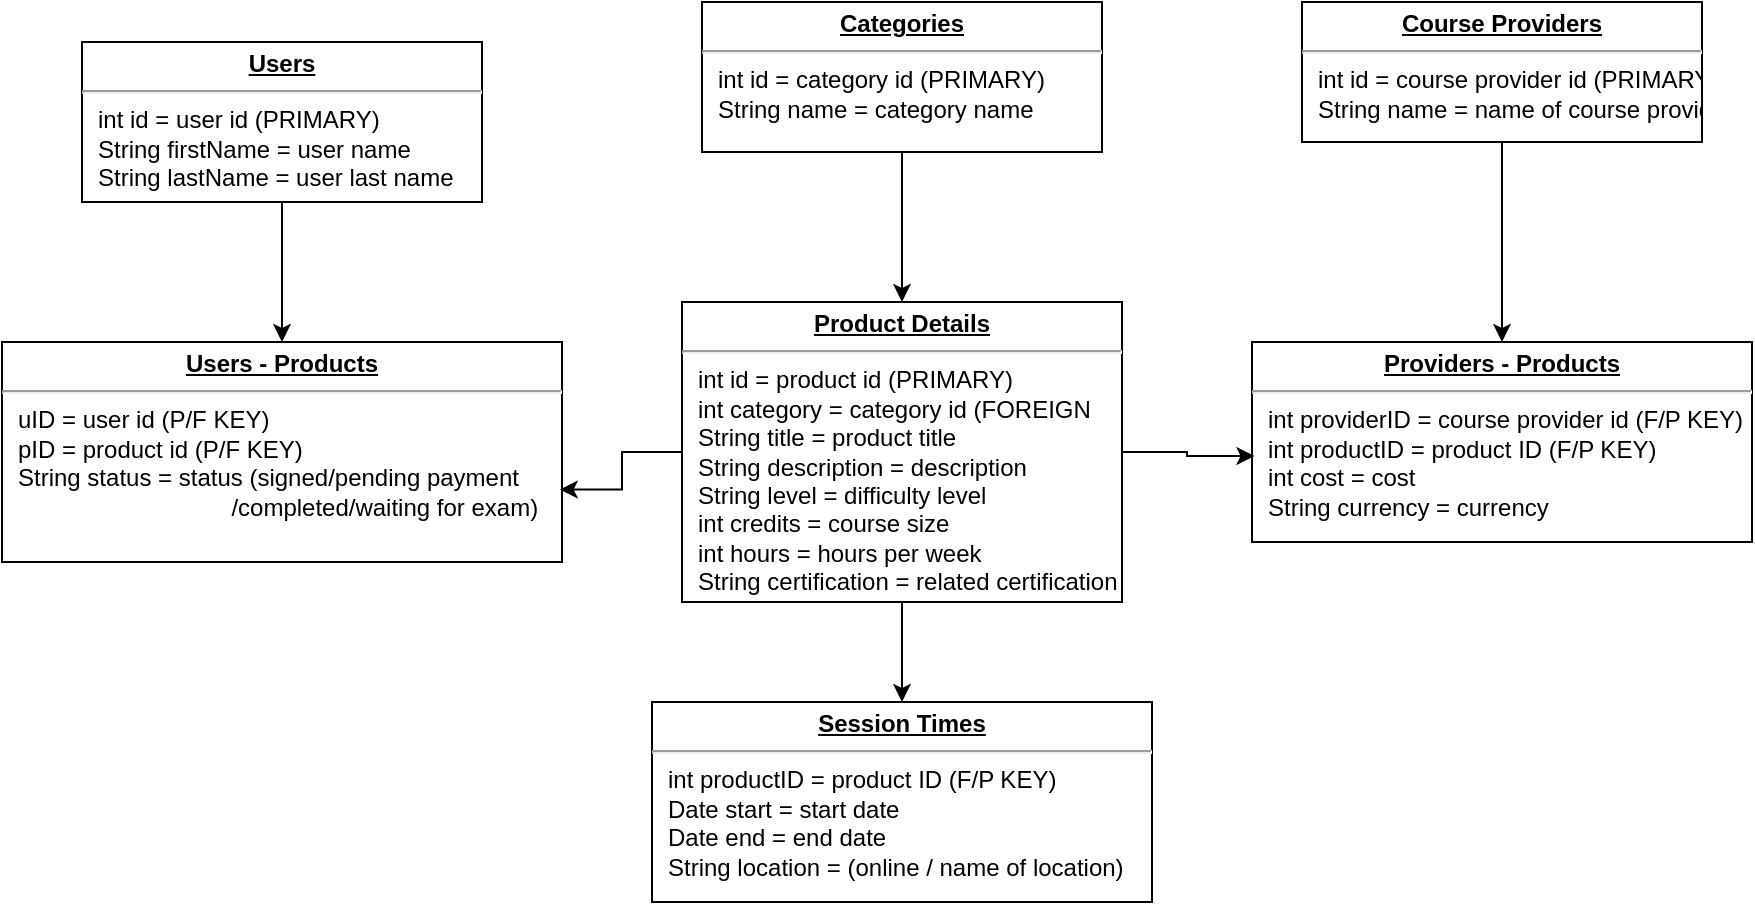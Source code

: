 <mxfile version="23.1.6" type="device">
  <diagram name="Page-1" id="a7904f86-f2b4-8e86-fa97-74104820619b">
    <mxGraphModel dx="882" dy="550" grid="1" gridSize="10" guides="1" tooltips="1" connect="1" arrows="1" fold="1" page="1" pageScale="1" pageWidth="1100" pageHeight="850" background="none" math="0" shadow="0">
      <root>
        <mxCell id="0" />
        <mxCell id="1" parent="0" />
        <mxCell id="RKRS-QyFqfBYLDz8kfuZ-13" style="edgeStyle=orthogonalEdgeStyle;rounded=0;orthogonalLoop=1;jettySize=auto;html=1;entryX=0.5;entryY=0;entryDx=0;entryDy=0;" edge="1" parent="1" source="24794b860abc3c2d-1" target="RKRS-QyFqfBYLDz8kfuZ-3">
          <mxGeometry relative="1" as="geometry" />
        </mxCell>
        <mxCell id="24794b860abc3c2d-1" value="&lt;p style=&quot;margin: 0px ; margin-top: 4px ; text-align: center ; text-decoration: underline&quot;&gt;&lt;b&gt;Categories&lt;/b&gt;&lt;/p&gt;&lt;hr&gt;&lt;p style=&quot;margin: 0px ; margin-left: 8px&quot;&gt;int id = category id (PRIMARY)&lt;br&gt;&lt;/p&gt;&lt;p style=&quot;margin: 0px ; margin-left: 8px&quot;&gt;String name = category name&lt;br&gt;&lt;br&gt;&lt;/p&gt;" style="verticalAlign=top;align=left;overflow=fill;fontSize=12;fontFamily=Helvetica;html=1;rounded=0;shadow=0;comic=0;labelBackgroundColor=none;strokeWidth=1" parent="1" vertex="1">
          <mxGeometry x="380" y="60" width="200" height="75" as="geometry" />
        </mxCell>
        <mxCell id="RKRS-QyFqfBYLDz8kfuZ-14" style="edgeStyle=orthogonalEdgeStyle;rounded=0;orthogonalLoop=1;jettySize=auto;html=1;entryX=0.5;entryY=0;entryDx=0;entryDy=0;" edge="1" parent="1" source="RKRS-QyFqfBYLDz8kfuZ-3" target="RKRS-QyFqfBYLDz8kfuZ-7">
          <mxGeometry relative="1" as="geometry" />
        </mxCell>
        <mxCell id="RKRS-QyFqfBYLDz8kfuZ-3" value="&lt;p style=&quot;margin: 0px ; margin-top: 4px ; text-align: center ; text-decoration: underline&quot;&gt;&lt;b&gt;Product Details&lt;/b&gt;&lt;/p&gt;&lt;hr&gt;&lt;p style=&quot;margin: 0px ; margin-left: 8px&quot;&gt;int id = product id (PRIMARY)&lt;br&gt;&lt;/p&gt;&lt;p style=&quot;margin: 0px ; margin-left: 8px&quot;&gt;int category = category id (FOREIGN&lt;/p&gt;&lt;p style=&quot;margin: 0px ; margin-left: 8px&quot;&gt;String title = product title&lt;br&gt;&lt;/p&gt;&lt;p style=&quot;margin: 0px ; margin-left: 8px&quot;&gt;String description = description&lt;/p&gt;&lt;p style=&quot;margin: 0px ; margin-left: 8px&quot;&gt;String level = difficulty level&lt;/p&gt;&lt;p style=&quot;margin: 0px ; margin-left: 8px&quot;&gt;int credits = course size&lt;/p&gt;&lt;p style=&quot;margin: 0px ; margin-left: 8px&quot;&gt;int hours = hours per week&lt;/p&gt;&lt;p style=&quot;margin: 0px ; margin-left: 8px&quot;&gt;String certification = related certification&lt;/p&gt;&lt;p style=&quot;margin: 0px ; margin-left: 8px&quot;&gt;&lt;br&gt;&lt;/p&gt;" style="verticalAlign=top;align=left;overflow=fill;fontSize=12;fontFamily=Helvetica;html=1;rounded=0;shadow=0;comic=0;labelBackgroundColor=none;strokeWidth=1" vertex="1" parent="1">
          <mxGeometry x="370" y="210" width="220" height="150" as="geometry" />
        </mxCell>
        <mxCell id="RKRS-QyFqfBYLDz8kfuZ-16" style="edgeStyle=orthogonalEdgeStyle;rounded=0;orthogonalLoop=1;jettySize=auto;html=1;" edge="1" parent="1" source="RKRS-QyFqfBYLDz8kfuZ-4" target="RKRS-QyFqfBYLDz8kfuZ-5">
          <mxGeometry relative="1" as="geometry" />
        </mxCell>
        <mxCell id="RKRS-QyFqfBYLDz8kfuZ-4" value="&lt;p style=&quot;margin: 0px ; margin-top: 4px ; text-align: center ; text-decoration: underline&quot;&gt;&lt;b&gt;Course Providers&lt;/b&gt;&lt;/p&gt;&lt;hr&gt;&lt;p style=&quot;margin: 0px ; margin-left: 8px&quot;&gt;int id = course provider id (PRIMARY)&lt;br&gt;&lt;/p&gt;&lt;p style=&quot;margin: 0px ; margin-left: 8px&quot;&gt;String name = name of course provider&lt;br&gt;&lt;/p&gt;&lt;p style=&quot;margin: 0px ; margin-left: 8px&quot;&gt;&lt;br&gt;&lt;/p&gt;&lt;p style=&quot;margin: 0px ; margin-left: 8px&quot;&gt;&lt;br&gt;&lt;/p&gt;" style="verticalAlign=top;align=left;overflow=fill;fontSize=12;fontFamily=Helvetica;html=1;rounded=0;shadow=0;comic=0;labelBackgroundColor=none;strokeWidth=1" vertex="1" parent="1">
          <mxGeometry x="680" y="60" width="200" height="70" as="geometry" />
        </mxCell>
        <mxCell id="RKRS-QyFqfBYLDz8kfuZ-5" value="&lt;p style=&quot;margin: 0px ; margin-top: 4px ; text-align: center ; text-decoration: underline&quot;&gt;&lt;b&gt;Providers - Products&lt;/b&gt;&lt;/p&gt;&lt;hr&gt;&lt;p style=&quot;margin: 0px ; margin-left: 8px&quot;&gt;int providerID = course provider id (F/P KEY)&lt;/p&gt;&lt;p style=&quot;margin: 0px ; margin-left: 8px&quot;&gt;int productID = product ID (F/P KEY)&lt;/p&gt;&lt;p style=&quot;margin: 0px ; margin-left: 8px&quot;&gt;int cost = cost&lt;/p&gt;&lt;p style=&quot;margin: 0px ; margin-left: 8px&quot;&gt;String currency = currency&lt;/p&gt;&lt;p style=&quot;margin: 0px ; margin-left: 8px&quot;&gt;&lt;br&gt;&lt;/p&gt;&lt;p style=&quot;margin: 0px ; margin-left: 8px&quot;&gt;&lt;br&gt;&lt;/p&gt;&lt;p style=&quot;margin: 0px ; margin-left: 8px&quot;&gt;&lt;br&gt;&lt;/p&gt;" style="verticalAlign=top;align=left;overflow=fill;fontSize=12;fontFamily=Helvetica;html=1;rounded=0;shadow=0;comic=0;labelBackgroundColor=none;strokeWidth=1" vertex="1" parent="1">
          <mxGeometry x="655" y="230" width="250" height="100" as="geometry" />
        </mxCell>
        <mxCell id="RKRS-QyFqfBYLDz8kfuZ-7" value="&lt;p style=&quot;margin: 0px ; margin-top: 4px ; text-align: center ; text-decoration: underline&quot;&gt;&lt;b&gt;Session Times&lt;/b&gt;&lt;/p&gt;&lt;hr&gt;&lt;p style=&quot;margin: 0px ; margin-left: 8px&quot;&gt;&lt;span style=&quot;background-color: initial;&quot;&gt;int productID = product ID (F/P KEY)&lt;/span&gt;&lt;br&gt;&lt;/p&gt;&lt;p style=&quot;margin: 0px ; margin-left: 8px&quot;&gt;Date start = start date&lt;/p&gt;&lt;p style=&quot;margin: 0px ; margin-left: 8px&quot;&gt;Date end = end date&lt;/p&gt;&lt;p style=&quot;margin: 0px ; margin-left: 8px&quot;&gt;String location = (online / name of location)&lt;/p&gt;&lt;p style=&quot;margin: 0px ; margin-left: 8px&quot;&gt;&lt;br&gt;&lt;/p&gt;&lt;p style=&quot;margin: 0px ; margin-left: 8px&quot;&gt;&lt;br&gt;&lt;/p&gt;&lt;p style=&quot;margin: 0px ; margin-left: 8px&quot;&gt;&lt;br&gt;&lt;/p&gt;" style="verticalAlign=top;align=left;overflow=fill;fontSize=12;fontFamily=Helvetica;html=1;rounded=0;shadow=0;comic=0;labelBackgroundColor=none;strokeWidth=1" vertex="1" parent="1">
          <mxGeometry x="355" y="410" width="250" height="100" as="geometry" />
        </mxCell>
        <mxCell id="RKRS-QyFqfBYLDz8kfuZ-10" style="edgeStyle=orthogonalEdgeStyle;rounded=0;orthogonalLoop=1;jettySize=auto;html=1;entryX=0.5;entryY=0;entryDx=0;entryDy=0;" edge="1" parent="1" source="RKRS-QyFqfBYLDz8kfuZ-8" target="RKRS-QyFqfBYLDz8kfuZ-9">
          <mxGeometry relative="1" as="geometry" />
        </mxCell>
        <mxCell id="RKRS-QyFqfBYLDz8kfuZ-8" value="&lt;p style=&quot;margin: 0px ; margin-top: 4px ; text-align: center ; text-decoration: underline&quot;&gt;&lt;b&gt;Users&lt;/b&gt;&lt;/p&gt;&lt;hr&gt;&lt;p style=&quot;margin: 0px ; margin-left: 8px&quot;&gt;int id = user id (PRIMARY)&lt;br&gt;&lt;/p&gt;&lt;p style=&quot;margin: 0px ; margin-left: 8px&quot;&gt;String firstName = user name&lt;/p&gt;&lt;p style=&quot;margin: 0px ; margin-left: 8px&quot;&gt;String lastName = user last name&lt;br&gt;&lt;br&gt;&lt;/p&gt;" style="verticalAlign=top;align=left;overflow=fill;fontSize=12;fontFamily=Helvetica;html=1;rounded=0;shadow=0;comic=0;labelBackgroundColor=none;strokeWidth=1" vertex="1" parent="1">
          <mxGeometry x="70" y="80" width="200" height="80" as="geometry" />
        </mxCell>
        <mxCell id="RKRS-QyFqfBYLDz8kfuZ-9" value="&lt;p style=&quot;margin: 0px ; margin-top: 4px ; text-align: center ; text-decoration: underline&quot;&gt;&lt;b&gt;Users - Products&lt;/b&gt;&lt;/p&gt;&lt;hr&gt;&lt;p style=&quot;margin: 0px ; margin-left: 8px&quot;&gt;uID = user id (P/F KEY)&lt;br&gt;&lt;/p&gt;&lt;p style=&quot;margin: 0px ; margin-left: 8px&quot;&gt;pID = product id (P/F KEY)&lt;/p&gt;&lt;p style=&quot;margin: 0px ; margin-left: 8px&quot;&gt;String status = status (signed/pending payment&lt;/p&gt;&lt;p style=&quot;margin: 0px ; margin-left: 8px&quot;&gt;&lt;span style=&quot;white-space: pre;&quot;&gt;&#x9;&lt;/span&gt;&lt;span style=&quot;white-space: pre;&quot;&gt;&#x9;&lt;/span&gt;&lt;span style=&quot;white-space: pre;&quot;&gt;&#x9;&lt;/span&gt;&lt;span style=&quot;white-space: pre;&quot;&gt;&#x9;&lt;/span&gt;/completed/waiting for exam)&lt;/p&gt;" style="verticalAlign=top;align=left;overflow=fill;fontSize=12;fontFamily=Helvetica;html=1;rounded=0;shadow=0;comic=0;labelBackgroundColor=none;strokeWidth=1" vertex="1" parent="1">
          <mxGeometry x="30" y="230" width="280" height="110" as="geometry" />
        </mxCell>
        <mxCell id="RKRS-QyFqfBYLDz8kfuZ-15" style="edgeStyle=orthogonalEdgeStyle;rounded=0;orthogonalLoop=1;jettySize=auto;html=1;entryX=0.005;entryY=0.57;entryDx=0;entryDy=0;entryPerimeter=0;" edge="1" parent="1" source="RKRS-QyFqfBYLDz8kfuZ-3" target="RKRS-QyFqfBYLDz8kfuZ-5">
          <mxGeometry relative="1" as="geometry" />
        </mxCell>
        <mxCell id="RKRS-QyFqfBYLDz8kfuZ-17" style="edgeStyle=orthogonalEdgeStyle;rounded=0;orthogonalLoop=1;jettySize=auto;html=1;entryX=0.996;entryY=0.671;entryDx=0;entryDy=0;entryPerimeter=0;" edge="1" parent="1" source="RKRS-QyFqfBYLDz8kfuZ-3" target="RKRS-QyFqfBYLDz8kfuZ-9">
          <mxGeometry relative="1" as="geometry" />
        </mxCell>
      </root>
    </mxGraphModel>
  </diagram>
</mxfile>
